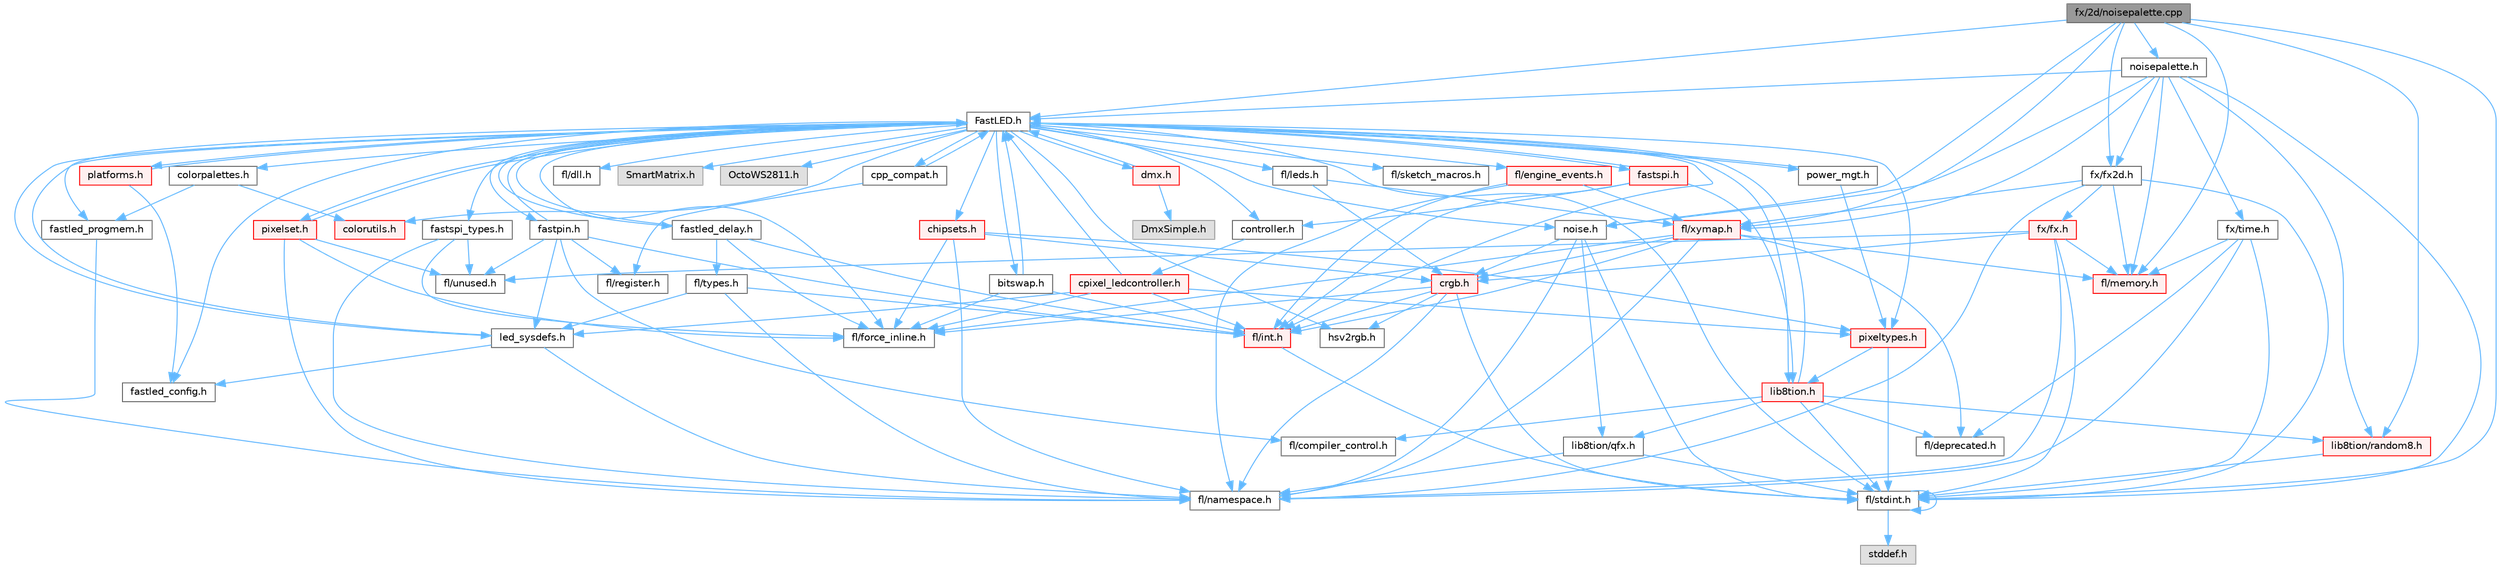 digraph "fx/2d/noisepalette.cpp"
{
 // INTERACTIVE_SVG=YES
 // LATEX_PDF_SIZE
  bgcolor="transparent";
  edge [fontname=Helvetica,fontsize=10,labelfontname=Helvetica,labelfontsize=10];
  node [fontname=Helvetica,fontsize=10,shape=box,height=0.2,width=0.4];
  Node1 [id="Node000001",label="fx/2d/noisepalette.cpp",height=0.2,width=0.4,color="gray40", fillcolor="grey60", style="filled", fontcolor="black",tooltip=" "];
  Node1 -> Node2 [id="edge1_Node000001_Node000002",color="steelblue1",style="solid",tooltip=" "];
  Node2 [id="Node000002",label="fl/stdint.h",height=0.2,width=0.4,color="grey40", fillcolor="white", style="filled",URL="$df/dd8/stdint_8h.html",tooltip=" "];
  Node2 -> Node3 [id="edge2_Node000002_Node000003",color="steelblue1",style="solid",tooltip=" "];
  Node3 [id="Node000003",label="stddef.h",height=0.2,width=0.4,color="grey60", fillcolor="#E0E0E0", style="filled",tooltip=" "];
  Node2 -> Node2 [id="edge3_Node000002_Node000002",color="steelblue1",style="solid",tooltip=" "];
  Node1 -> Node4 [id="edge4_Node000001_Node000004",color="steelblue1",style="solid",tooltip=" "];
  Node4 [id="Node000004",label="FastLED.h",height=0.2,width=0.4,color="grey40", fillcolor="white", style="filled",URL="$db/d97/_fast_l_e_d_8h.html",tooltip="central include file for FastLED, defines the CFastLED class/object"];
  Node4 -> Node2 [id="edge5_Node000004_Node000002",color="steelblue1",style="solid",tooltip=" "];
  Node4 -> Node5 [id="edge6_Node000004_Node000005",color="steelblue1",style="solid",tooltip=" "];
  Node5 [id="Node000005",label="fl/dll.h",height=0.2,width=0.4,color="grey40", fillcolor="white", style="filled",URL="$d3/d4b/dll_8h.html",tooltip="FastLED dynamic library interface - lightweight header for external callers."];
  Node4 -> Node6 [id="edge7_Node000004_Node000006",color="steelblue1",style="solid",tooltip=" "];
  Node6 [id="Node000006",label="SmartMatrix.h",height=0.2,width=0.4,color="grey60", fillcolor="#E0E0E0", style="filled",tooltip=" "];
  Node4 -> Node7 [id="edge8_Node000004_Node000007",color="steelblue1",style="solid",tooltip=" "];
  Node7 [id="Node000007",label="OctoWS2811.h",height=0.2,width=0.4,color="grey60", fillcolor="#E0E0E0", style="filled",tooltip=" "];
  Node4 -> Node8 [id="edge9_Node000004_Node000008",color="steelblue1",style="solid",tooltip=" "];
  Node8 [id="Node000008",label="fl/force_inline.h",height=0.2,width=0.4,color="grey40", fillcolor="white", style="filled",URL="$d4/d64/force__inline_8h.html",tooltip=" "];
  Node4 -> Node9 [id="edge10_Node000004_Node000009",color="steelblue1",style="solid",tooltip=" "];
  Node9 [id="Node000009",label="cpp_compat.h",height=0.2,width=0.4,color="grey40", fillcolor="white", style="filled",URL="$d9/d13/cpp__compat_8h.html",tooltip="Compatibility functions based on C++ version."];
  Node9 -> Node4 [id="edge11_Node000009_Node000004",color="steelblue1",style="solid",tooltip=" "];
  Node9 -> Node10 [id="edge12_Node000009_Node000010",color="steelblue1",style="solid",tooltip=" "];
  Node10 [id="Node000010",label="fl/register.h",height=0.2,width=0.4,color="grey40", fillcolor="white", style="filled",URL="$df/d80/register_8h.html",tooltip=" "];
  Node4 -> Node11 [id="edge13_Node000004_Node000011",color="steelblue1",style="solid",tooltip=" "];
  Node11 [id="Node000011",label="fastled_config.h",height=0.2,width=0.4,color="grey40", fillcolor="white", style="filled",URL="$d5/d11/fastled__config_8h.html",tooltip="Contains definitions that can be used to configure FastLED at compile time."];
  Node4 -> Node12 [id="edge14_Node000004_Node000012",color="steelblue1",style="solid",tooltip=" "];
  Node12 [id="Node000012",label="led_sysdefs.h",height=0.2,width=0.4,color="grey40", fillcolor="white", style="filled",URL="$d9/d3e/led__sysdefs_8h.html",tooltip="Determines which platform system definitions to include."];
  Node12 -> Node4 [id="edge15_Node000012_Node000004",color="steelblue1",style="solid",tooltip=" "];
  Node12 -> Node11 [id="edge16_Node000012_Node000011",color="steelblue1",style="solid",tooltip=" "];
  Node12 -> Node13 [id="edge17_Node000012_Node000013",color="steelblue1",style="solid",tooltip=" "];
  Node13 [id="Node000013",label="fl/namespace.h",height=0.2,width=0.4,color="grey40", fillcolor="white", style="filled",URL="$df/d2a/namespace_8h.html",tooltip="Implements the FastLED namespace macros."];
  Node4 -> Node14 [id="edge18_Node000004_Node000014",color="steelblue1",style="solid",tooltip=" "];
  Node14 [id="Node000014",label="fastled_delay.h",height=0.2,width=0.4,color="grey40", fillcolor="white", style="filled",URL="$d0/da8/fastled__delay_8h.html",tooltip="Utility functions and classes for managing delay cycles."];
  Node14 -> Node4 [id="edge19_Node000014_Node000004",color="steelblue1",style="solid",tooltip=" "];
  Node14 -> Node15 [id="edge20_Node000014_Node000015",color="steelblue1",style="solid",tooltip=" "];
  Node15 [id="Node000015",label="fl/types.h",height=0.2,width=0.4,color="grey40", fillcolor="white", style="filled",URL="$d7/da1/fl_2types_8h.html",tooltip=" "];
  Node15 -> Node13 [id="edge21_Node000015_Node000013",color="steelblue1",style="solid",tooltip=" "];
  Node15 -> Node16 [id="edge22_Node000015_Node000016",color="steelblue1",style="solid",tooltip=" "];
  Node16 [id="Node000016",label="fl/int.h",height=0.2,width=0.4,color="red", fillcolor="#FFF0F0", style="filled",URL="$d3/d7e/int_8h.html",tooltip=" "];
  Node16 -> Node2 [id="edge23_Node000016_Node000002",color="steelblue1",style="solid",tooltip=" "];
  Node15 -> Node12 [id="edge24_Node000015_Node000012",color="steelblue1",style="solid",tooltip=" "];
  Node14 -> Node8 [id="edge25_Node000014_Node000008",color="steelblue1",style="solid",tooltip=" "];
  Node14 -> Node16 [id="edge26_Node000014_Node000016",color="steelblue1",style="solid",tooltip=" "];
  Node4 -> Node18 [id="edge27_Node000004_Node000018",color="steelblue1",style="solid",tooltip=" "];
  Node18 [id="Node000018",label="bitswap.h",height=0.2,width=0.4,color="grey40", fillcolor="white", style="filled",URL="$de/ded/bitswap_8h.html",tooltip="Functions for doing a rotation of bits/bytes used by parallel output."];
  Node18 -> Node4 [id="edge28_Node000018_Node000004",color="steelblue1",style="solid",tooltip=" "];
  Node18 -> Node8 [id="edge29_Node000018_Node000008",color="steelblue1",style="solid",tooltip=" "];
  Node18 -> Node16 [id="edge30_Node000018_Node000016",color="steelblue1",style="solid",tooltip=" "];
  Node4 -> Node19 [id="edge31_Node000004_Node000019",color="steelblue1",style="solid",tooltip=" "];
  Node19 [id="Node000019",label="controller.h",height=0.2,width=0.4,color="grey40", fillcolor="white", style="filled",URL="$d2/dd9/controller_8h.html",tooltip="deprecated: base definitions used by led controllers for writing out led data"];
  Node19 -> Node20 [id="edge32_Node000019_Node000020",color="steelblue1",style="solid",tooltip=" "];
  Node20 [id="Node000020",label="cpixel_ledcontroller.h",height=0.2,width=0.4,color="red", fillcolor="#FFF0F0", style="filled",URL="$d9/d57/cpixel__ledcontroller_8h.html",tooltip="defines the templated version of the CLEDController class"];
  Node20 -> Node4 [id="edge33_Node000020_Node000004",color="steelblue1",style="solid",tooltip=" "];
  Node20 -> Node12 [id="edge34_Node000020_Node000012",color="steelblue1",style="solid",tooltip=" "];
  Node20 -> Node21 [id="edge35_Node000020_Node000021",color="steelblue1",style="solid",tooltip=" "];
  Node21 [id="Node000021",label="pixeltypes.h",height=0.2,width=0.4,color="red", fillcolor="#FFF0F0", style="filled",URL="$d2/dba/pixeltypes_8h.html",tooltip="Includes defintions for RGB and HSV pixels."];
  Node21 -> Node2 [id="edge36_Node000021_Node000002",color="steelblue1",style="solid",tooltip=" "];
  Node21 -> Node22 [id="edge37_Node000021_Node000022",color="steelblue1",style="solid",tooltip=" "];
  Node22 [id="Node000022",label="lib8tion.h",height=0.2,width=0.4,color="red", fillcolor="#FFF0F0", style="filled",URL="$df/da5/lib8tion_8h.html",tooltip="Fast, efficient 8-bit math functions specifically designed for high-performance LED programming."];
  Node22 -> Node4 [id="edge38_Node000022_Node000004",color="steelblue1",style="solid",tooltip=" "];
  Node22 -> Node24 [id="edge39_Node000022_Node000024",color="steelblue1",style="solid",tooltip=" "];
  Node24 [id="Node000024",label="fl/deprecated.h",height=0.2,width=0.4,color="grey40", fillcolor="white", style="filled",URL="$d4/dce/deprecated_8h.html",tooltip=" "];
  Node22 -> Node25 [id="edge40_Node000022_Node000025",color="steelblue1",style="solid",tooltip=" "];
  Node25 [id="Node000025",label="fl/compiler_control.h",height=0.2,width=0.4,color="grey40", fillcolor="white", style="filled",URL="$d4/d54/compiler__control_8h.html",tooltip=" "];
  Node22 -> Node2 [id="edge41_Node000022_Node000002",color="steelblue1",style="solid",tooltip=" "];
  Node22 -> Node27 [id="edge42_Node000022_Node000027",color="steelblue1",style="solid",tooltip=" "];
  Node27 [id="Node000027",label="lib8tion/qfx.h",height=0.2,width=0.4,color="grey40", fillcolor="white", style="filled",URL="$d2/d19/qfx_8h.html",tooltip=" "];
  Node27 -> Node2 [id="edge43_Node000027_Node000002",color="steelblue1",style="solid",tooltip=" "];
  Node27 -> Node13 [id="edge44_Node000027_Node000013",color="steelblue1",style="solid",tooltip=" "];
  Node22 -> Node80 [id="edge45_Node000022_Node000080",color="steelblue1",style="solid",tooltip=" "];
  Node80 [id="Node000080",label="lib8tion/random8.h",height=0.2,width=0.4,color="red", fillcolor="#FFF0F0", style="filled",URL="$d9/dfa/random8_8h.html",tooltip="Fast, efficient random number generators specifically designed for high-performance LED programming."];
  Node80 -> Node2 [id="edge46_Node000080_Node000002",color="steelblue1",style="solid",tooltip=" "];
  Node20 -> Node8 [id="edge47_Node000020_Node000008",color="steelblue1",style="solid",tooltip=" "];
  Node20 -> Node16 [id="edge48_Node000020_Node000016",color="steelblue1",style="solid",tooltip=" "];
  Node4 -> Node117 [id="edge49_Node000004_Node000117",color="steelblue1",style="solid",tooltip=" "];
  Node117 [id="Node000117",label="fastpin.h",height=0.2,width=0.4,color="grey40", fillcolor="white", style="filled",URL="$db/d65/fastpin_8h.html",tooltip="Class base definitions for defining fast pin access."];
  Node117 -> Node4 [id="edge50_Node000117_Node000004",color="steelblue1",style="solid",tooltip=" "];
  Node117 -> Node25 [id="edge51_Node000117_Node000025",color="steelblue1",style="solid",tooltip=" "];
  Node117 -> Node12 [id="edge52_Node000117_Node000012",color="steelblue1",style="solid",tooltip=" "];
  Node117 -> Node54 [id="edge53_Node000117_Node000054",color="steelblue1",style="solid",tooltip=" "];
  Node54 [id="Node000054",label="fl/unused.h",height=0.2,width=0.4,color="grey40", fillcolor="white", style="filled",URL="$d8/d4b/unused_8h.html",tooltip=" "];
  Node117 -> Node16 [id="edge54_Node000117_Node000016",color="steelblue1",style="solid",tooltip=" "];
  Node117 -> Node10 [id="edge55_Node000117_Node000010",color="steelblue1",style="solid",tooltip=" "];
  Node4 -> Node118 [id="edge56_Node000004_Node000118",color="steelblue1",style="solid",tooltip=" "];
  Node118 [id="Node000118",label="fastspi_types.h",height=0.2,width=0.4,color="grey40", fillcolor="white", style="filled",URL="$d2/ddb/fastspi__types_8h.html",tooltip="Data types and constants used by SPI interfaces."];
  Node118 -> Node8 [id="edge57_Node000118_Node000008",color="steelblue1",style="solid",tooltip=" "];
  Node118 -> Node13 [id="edge58_Node000118_Node000013",color="steelblue1",style="solid",tooltip=" "];
  Node118 -> Node54 [id="edge59_Node000118_Node000054",color="steelblue1",style="solid",tooltip=" "];
  Node4 -> Node119 [id="edge60_Node000004_Node000119",color="steelblue1",style="solid",tooltip=" "];
  Node119 [id="Node000119",label="dmx.h",height=0.2,width=0.4,color="red", fillcolor="#FFF0F0", style="filled",URL="$d3/de1/dmx_8h.html",tooltip="Defines the DMX512-based LED controllers."];
  Node119 -> Node4 [id="edge61_Node000119_Node000004",color="steelblue1",style="solid",tooltip=" "];
  Node119 -> Node120 [id="edge62_Node000119_Node000120",color="steelblue1",style="solid",tooltip=" "];
  Node120 [id="Node000120",label="DmxSimple.h",height=0.2,width=0.4,color="grey60", fillcolor="#E0E0E0", style="filled",tooltip=" "];
  Node4 -> Node122 [id="edge63_Node000004_Node000122",color="steelblue1",style="solid",tooltip=" "];
  Node122 [id="Node000122",label="platforms.h",height=0.2,width=0.4,color="red", fillcolor="#FFF0F0", style="filled",URL="$da/dc9/platforms_8h.html",tooltip="Determines which platforms headers to include."];
  Node122 -> Node4 [id="edge64_Node000122_Node000004",color="steelblue1",style="solid",tooltip=" "];
  Node122 -> Node11 [id="edge65_Node000122_Node000011",color="steelblue1",style="solid",tooltip=" "];
  Node4 -> Node31 [id="edge66_Node000004_Node000031",color="steelblue1",style="solid",tooltip=" "];
  Node31 [id="Node000031",label="fastled_progmem.h",height=0.2,width=0.4,color="grey40", fillcolor="white", style="filled",URL="$df/dab/fastled__progmem_8h.html",tooltip="Wrapper definitions to allow seamless use of PROGMEM in environments that have it."];
  Node31 -> Node13 [id="edge67_Node000031_Node000013",color="steelblue1",style="solid",tooltip=" "];
  Node4 -> Node22 [id="edge68_Node000004_Node000022",color="steelblue1",style="solid",tooltip=" "];
  Node4 -> Node21 [id="edge69_Node000004_Node000021",color="steelblue1",style="solid",tooltip=" "];
  Node4 -> Node78 [id="edge70_Node000004_Node000078",color="steelblue1",style="solid",tooltip=" "];
  Node78 [id="Node000078",label="hsv2rgb.h",height=0.2,width=0.4,color="grey40", fillcolor="white", style="filled",URL="$de/d9a/hsv2rgb_8h.html",tooltip="Functions to convert from the HSV colorspace to the RGB colorspace."];
  Node4 -> Node124 [id="edge71_Node000004_Node000124",color="steelblue1",style="solid",tooltip=" "];
  Node124 [id="Node000124",label="colorutils.h",height=0.2,width=0.4,color="red", fillcolor="#FFF0F0", style="filled",URL="$d1/dfb/colorutils_8h.html",tooltip=" "];
  Node4 -> Node129 [id="edge72_Node000004_Node000129",color="steelblue1",style="solid",tooltip=" "];
  Node129 [id="Node000129",label="pixelset.h",height=0.2,width=0.4,color="red", fillcolor="#FFF0F0", style="filled",URL="$d4/d46/pixelset_8h.html",tooltip="Declares classes for managing logical groups of LEDs."];
  Node129 -> Node8 [id="edge73_Node000129_Node000008",color="steelblue1",style="solid",tooltip=" "];
  Node129 -> Node13 [id="edge74_Node000129_Node000013",color="steelblue1",style="solid",tooltip=" "];
  Node129 -> Node54 [id="edge75_Node000129_Node000054",color="steelblue1",style="solid",tooltip=" "];
  Node129 -> Node4 [id="edge76_Node000129_Node000004",color="steelblue1",style="solid",tooltip=" "];
  Node4 -> Node130 [id="edge77_Node000004_Node000130",color="steelblue1",style="solid",tooltip=" "];
  Node130 [id="Node000130",label="colorpalettes.h",height=0.2,width=0.4,color="grey40", fillcolor="white", style="filled",URL="$dc/dcc/colorpalettes_8h.html",tooltip="Declarations for the predefined color palettes supplied by FastLED."];
  Node130 -> Node124 [id="edge78_Node000130_Node000124",color="steelblue1",style="solid",tooltip=" "];
  Node130 -> Node31 [id="edge79_Node000130_Node000031",color="steelblue1",style="solid",tooltip=" "];
  Node4 -> Node131 [id="edge80_Node000004_Node000131",color="steelblue1",style="solid",tooltip=" "];
  Node131 [id="Node000131",label="noise.h",height=0.2,width=0.4,color="grey40", fillcolor="white", style="filled",URL="$d1/d31/noise_8h.html",tooltip="Functions to generate and fill arrays with noise."];
  Node131 -> Node2 [id="edge81_Node000131_Node000002",color="steelblue1",style="solid",tooltip=" "];
  Node131 -> Node74 [id="edge82_Node000131_Node000074",color="steelblue1",style="solid",tooltip=" "];
  Node74 [id="Node000074",label="crgb.h",height=0.2,width=0.4,color="red", fillcolor="#FFF0F0", style="filled",URL="$db/dd1/crgb_8h.html",tooltip="Defines the red, green, and blue (RGB) pixel struct."];
  Node74 -> Node2 [id="edge83_Node000074_Node000002",color="steelblue1",style="solid",tooltip=" "];
  Node74 -> Node16 [id="edge84_Node000074_Node000016",color="steelblue1",style="solid",tooltip=" "];
  Node74 -> Node13 [id="edge85_Node000074_Node000013",color="steelblue1",style="solid",tooltip=" "];
  Node74 -> Node8 [id="edge86_Node000074_Node000008",color="steelblue1",style="solid",tooltip=" "];
  Node74 -> Node78 [id="edge87_Node000074_Node000078",color="steelblue1",style="solid",tooltip=" "];
  Node131 -> Node13 [id="edge88_Node000131_Node000013",color="steelblue1",style="solid",tooltip=" "];
  Node131 -> Node27 [id="edge89_Node000131_Node000027",color="steelblue1",style="solid",tooltip=" "];
  Node4 -> Node132 [id="edge90_Node000004_Node000132",color="steelblue1",style="solid",tooltip=" "];
  Node132 [id="Node000132",label="power_mgt.h",height=0.2,width=0.4,color="grey40", fillcolor="white", style="filled",URL="$dc/d5b/power__mgt_8h.html",tooltip="Functions to limit the power used by FastLED."];
  Node132 -> Node4 [id="edge91_Node000132_Node000004",color="steelblue1",style="solid",tooltip=" "];
  Node132 -> Node21 [id="edge92_Node000132_Node000021",color="steelblue1",style="solid",tooltip=" "];
  Node4 -> Node133 [id="edge93_Node000004_Node000133",color="steelblue1",style="solid",tooltip=" "];
  Node133 [id="Node000133",label="fastspi.h",height=0.2,width=0.4,color="red", fillcolor="#FFF0F0", style="filled",URL="$d6/ddc/fastspi_8h.html",tooltip="Serial peripheral interface (SPI) definitions per platform."];
  Node133 -> Node4 [id="edge94_Node000133_Node000004",color="steelblue1",style="solid",tooltip=" "];
  Node133 -> Node19 [id="edge95_Node000133_Node000019",color="steelblue1",style="solid",tooltip=" "];
  Node133 -> Node22 [id="edge96_Node000133_Node000022",color="steelblue1",style="solid",tooltip=" "];
  Node133 -> Node16 [id="edge97_Node000133_Node000016",color="steelblue1",style="solid",tooltip=" "];
  Node4 -> Node135 [id="edge98_Node000004_Node000135",color="steelblue1",style="solid",tooltip=" "];
  Node135 [id="Node000135",label="chipsets.h",height=0.2,width=0.4,color="red", fillcolor="#FFF0F0", style="filled",URL="$db/d66/chipsets_8h.html",tooltip="Contains the bulk of the definitions for the various LED chipsets supported."];
  Node135 -> Node21 [id="edge99_Node000135_Node000021",color="steelblue1",style="solid",tooltip=" "];
  Node135 -> Node8 [id="edge100_Node000135_Node000008",color="steelblue1",style="solid",tooltip=" "];
  Node135 -> Node74 [id="edge101_Node000135_Node000074",color="steelblue1",style="solid",tooltip=" "];
  Node135 -> Node13 [id="edge102_Node000135_Node000013",color="steelblue1",style="solid",tooltip=" "];
  Node4 -> Node93 [id="edge103_Node000004_Node000093",color="steelblue1",style="solid",tooltip=" "];
  Node93 [id="Node000093",label="fl/engine_events.h",height=0.2,width=0.4,color="red", fillcolor="#FFF0F0", style="filled",URL="$db/dc0/engine__events_8h.html",tooltip=" "];
  Node93 -> Node13 [id="edge104_Node000093_Node000013",color="steelblue1",style="solid",tooltip=" "];
  Node93 -> Node114 [id="edge105_Node000093_Node000114",color="steelblue1",style="solid",tooltip=" "];
  Node114 [id="Node000114",label="fl/xymap.h",height=0.2,width=0.4,color="red", fillcolor="#FFF0F0", style="filled",URL="$da/d61/xymap_8h.html",tooltip=" "];
  Node114 -> Node16 [id="edge106_Node000114_Node000016",color="steelblue1",style="solid",tooltip=" "];
  Node114 -> Node13 [id="edge107_Node000114_Node000013",color="steelblue1",style="solid",tooltip=" "];
  Node114 -> Node8 [id="edge108_Node000114_Node000008",color="steelblue1",style="solid",tooltip=" "];
  Node114 -> Node74 [id="edge109_Node000114_Node000074",color="steelblue1",style="solid",tooltip=" "];
  Node114 -> Node41 [id="edge110_Node000114_Node000041",color="steelblue1",style="solid",tooltip=" "];
  Node41 [id="Node000041",label="fl/memory.h",height=0.2,width=0.4,color="red", fillcolor="#FFF0F0", style="filled",URL="$dc/d18/memory_8h.html",tooltip=" "];
  Node114 -> Node24 [id="edge111_Node000114_Node000024",color="steelblue1",style="solid",tooltip=" "];
  Node93 -> Node16 [id="edge112_Node000093_Node000016",color="steelblue1",style="solid",tooltip=" "];
  Node4 -> Node137 [id="edge113_Node000004_Node000137",color="steelblue1",style="solid",tooltip=" "];
  Node137 [id="Node000137",label="fl/leds.h",height=0.2,width=0.4,color="grey40", fillcolor="white", style="filled",URL="$da/d78/leds_8h.html",tooltip=" "];
  Node137 -> Node74 [id="edge114_Node000137_Node000074",color="steelblue1",style="solid",tooltip=" "];
  Node137 -> Node114 [id="edge115_Node000137_Node000114",color="steelblue1",style="solid",tooltip=" "];
  Node4 -> Node16 [id="edge116_Node000004_Node000016",color="steelblue1",style="solid",tooltip=" "];
  Node4 -> Node110 [id="edge117_Node000004_Node000110",color="steelblue1",style="solid",tooltip=" "];
  Node110 [id="Node000110",label="fl/sketch_macros.h",height=0.2,width=0.4,color="grey40", fillcolor="white", style="filled",URL="$d1/dbc/sketch__macros_8h.html",tooltip=" "];
  Node1 -> Node41 [id="edge118_Node000001_Node000041",color="steelblue1",style="solid",tooltip=" "];
  Node1 -> Node114 [id="edge119_Node000001_Node000114",color="steelblue1",style="solid",tooltip=" "];
  Node1 -> Node138 [id="edge120_Node000001_Node000138",color="steelblue1",style="solid",tooltip=" "];
  Node138 [id="Node000138",label="fx/fx2d.h",height=0.2,width=0.4,color="grey40", fillcolor="white", style="filled",URL="$d9/d43/fx2d_8h.html",tooltip=" "];
  Node138 -> Node2 [id="edge121_Node000138_Node000002",color="steelblue1",style="solid",tooltip=" "];
  Node138 -> Node13 [id="edge122_Node000138_Node000013",color="steelblue1",style="solid",tooltip=" "];
  Node138 -> Node41 [id="edge123_Node000138_Node000041",color="steelblue1",style="solid",tooltip=" "];
  Node138 -> Node114 [id="edge124_Node000138_Node000114",color="steelblue1",style="solid",tooltip=" "];
  Node138 -> Node139 [id="edge125_Node000138_Node000139",color="steelblue1",style="solid",tooltip=" "];
  Node139 [id="Node000139",label="fx/fx.h",height=0.2,width=0.4,color="red", fillcolor="#FFF0F0", style="filled",URL="$d2/d0c/fx_8h.html",tooltip=" "];
  Node139 -> Node2 [id="edge126_Node000139_Node000002",color="steelblue1",style="solid",tooltip=" "];
  Node139 -> Node74 [id="edge127_Node000139_Node000074",color="steelblue1",style="solid",tooltip=" "];
  Node139 -> Node13 [id="edge128_Node000139_Node000013",color="steelblue1",style="solid",tooltip=" "];
  Node139 -> Node41 [id="edge129_Node000139_Node000041",color="steelblue1",style="solid",tooltip=" "];
  Node139 -> Node54 [id="edge130_Node000139_Node000054",color="steelblue1",style="solid",tooltip=" "];
  Node1 -> Node80 [id="edge131_Node000001_Node000080",color="steelblue1",style="solid",tooltip=" "];
  Node1 -> Node131 [id="edge132_Node000001_Node000131",color="steelblue1",style="solid",tooltip=" "];
  Node1 -> Node142 [id="edge133_Node000001_Node000142",color="steelblue1",style="solid",tooltip=" "];
  Node142 [id="Node000142",label="noisepalette.h",height=0.2,width=0.4,color="grey40", fillcolor="white", style="filled",URL="$d6/dc7/noisepalette_8h.html",tooltip="Demonstrates how to mix noise generation with color palettes on a 2D LED matrix."];
  Node142 -> Node2 [id="edge134_Node000142_Node000002",color="steelblue1",style="solid",tooltip=" "];
  Node142 -> Node4 [id="edge135_Node000142_Node000004",color="steelblue1",style="solid",tooltip=" "];
  Node142 -> Node41 [id="edge136_Node000142_Node000041",color="steelblue1",style="solid",tooltip=" "];
  Node142 -> Node114 [id="edge137_Node000142_Node000114",color="steelblue1",style="solid",tooltip=" "];
  Node142 -> Node138 [id="edge138_Node000142_Node000138",color="steelblue1",style="solid",tooltip=" "];
  Node142 -> Node143 [id="edge139_Node000142_Node000143",color="steelblue1",style="solid",tooltip=" "];
  Node143 [id="Node000143",label="fx/time.h",height=0.2,width=0.4,color="grey40", fillcolor="white", style="filled",URL="$da/da2/fx_2time_8h.html",tooltip=" "];
  Node143 -> Node2 [id="edge140_Node000143_Node000002",color="steelblue1",style="solid",tooltip=" "];
  Node143 -> Node24 [id="edge141_Node000143_Node000024",color="steelblue1",style="solid",tooltip=" "];
  Node143 -> Node13 [id="edge142_Node000143_Node000013",color="steelblue1",style="solid",tooltip=" "];
  Node143 -> Node41 [id="edge143_Node000143_Node000041",color="steelblue1",style="solid",tooltip=" "];
  Node142 -> Node80 [id="edge144_Node000142_Node000080",color="steelblue1",style="solid",tooltip=" "];
  Node142 -> Node131 [id="edge145_Node000142_Node000131",color="steelblue1",style="solid",tooltip=" "];
}
